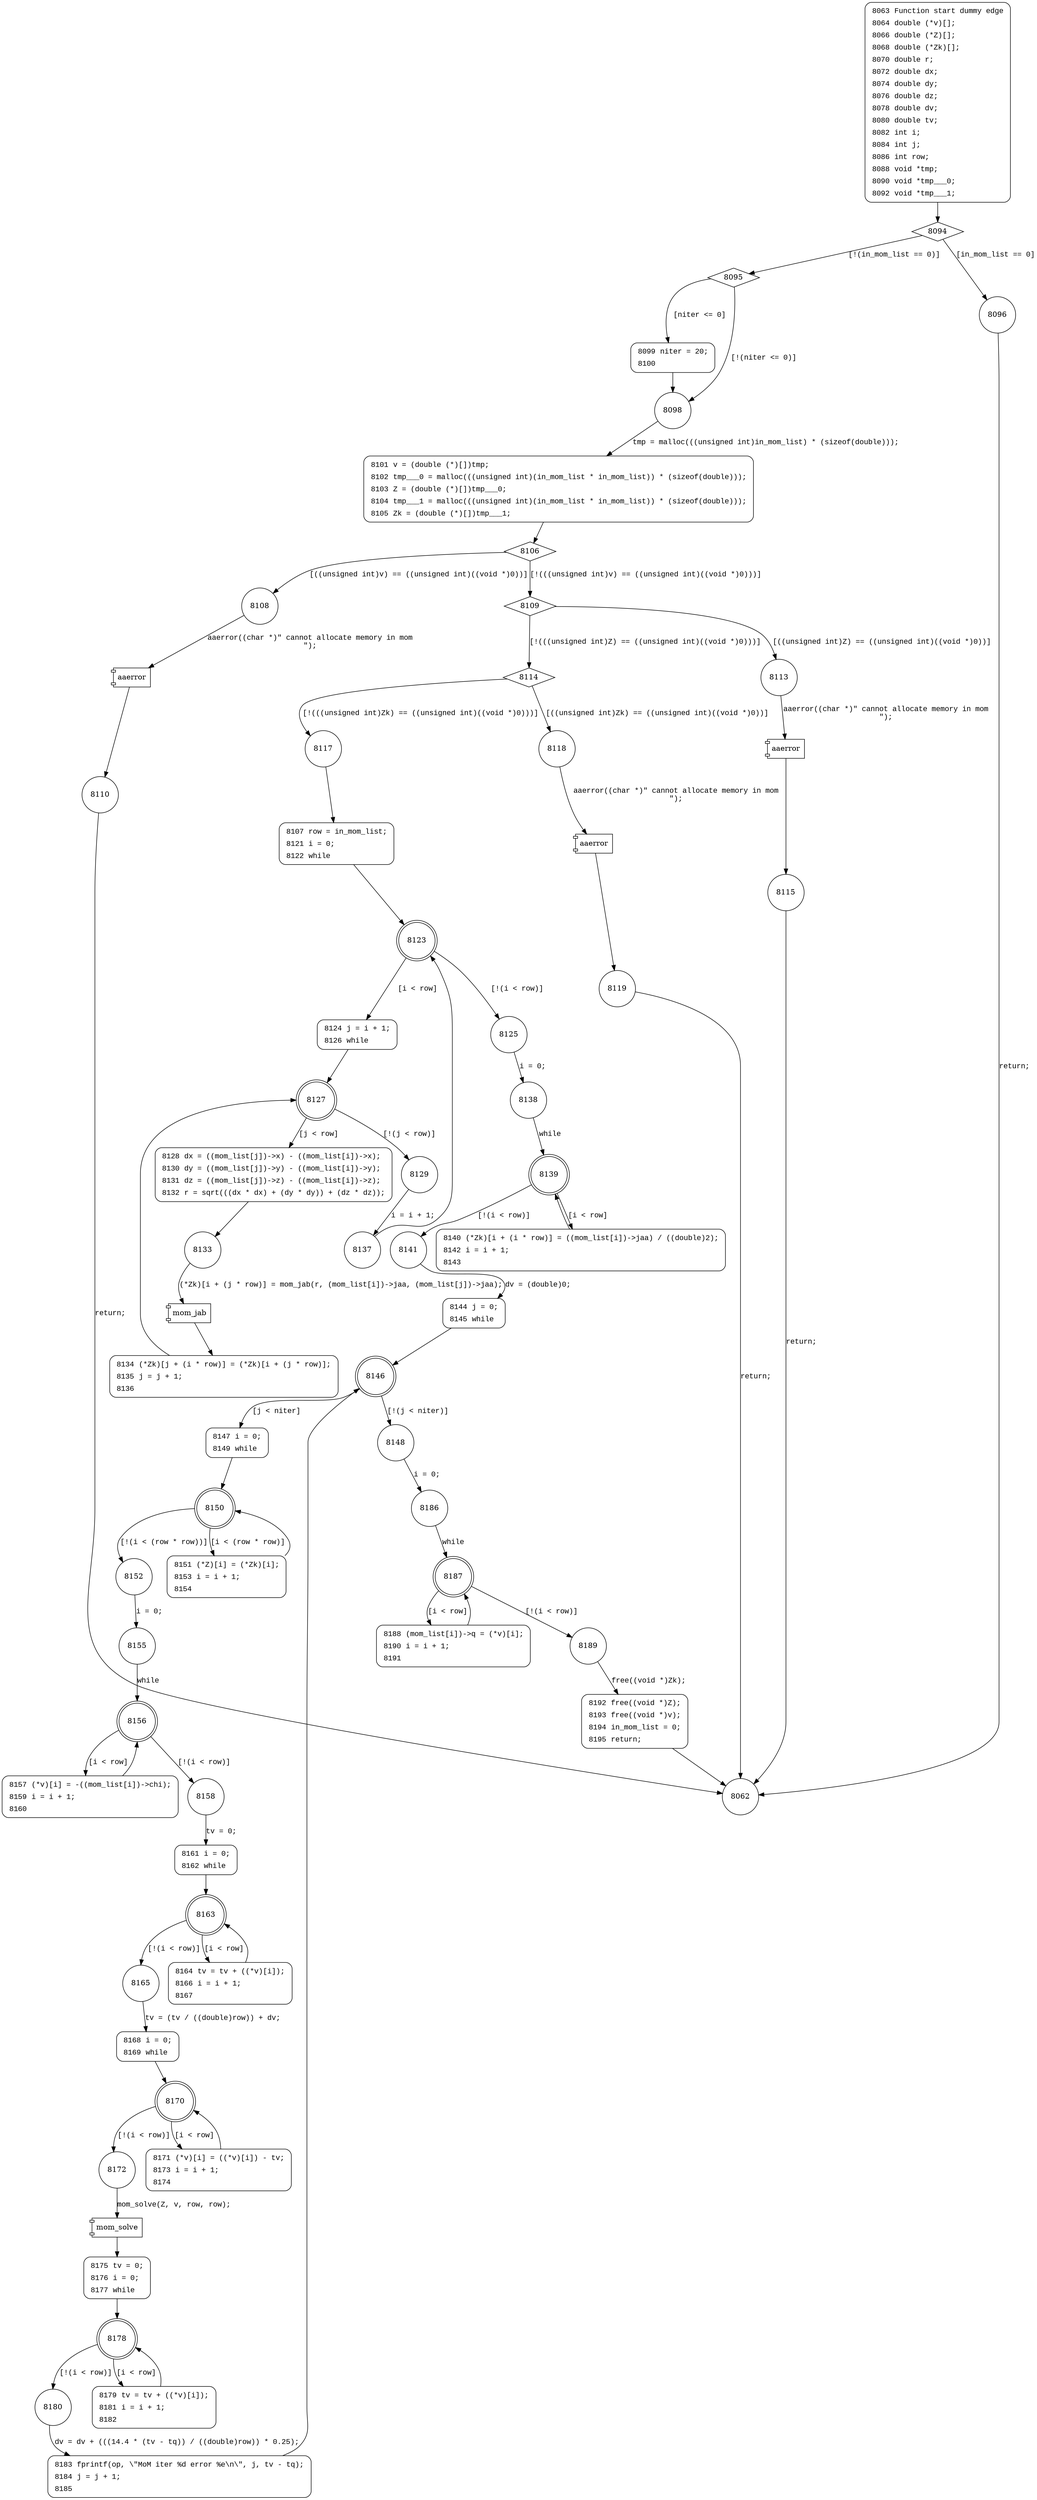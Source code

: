 digraph mom {
8094 [shape="diamond"]
8095 [shape="diamond"]
8096 [shape="circle"]
8098 [shape="circle"]
8099 [shape="circle"]
8101 [shape="circle"]
8106 [shape="diamond"]
8109 [shape="diamond"]
8108 [shape="circle"]
8110 [shape="circle"]
8114 [shape="diamond"]
8113 [shape="circle"]
8115 [shape="circle"]
8117 [shape="circle"]
8118 [shape="circle"]
8119 [shape="circle"]
8107 [shape="circle"]
8123 [shape="doublecircle"]
8125 [shape="circle"]
8124 [shape="circle"]
8127 [shape="doublecircle"]
8129 [shape="circle"]
8128 [shape="circle"]
8133 [shape="circle"]
8134 [shape="circle"]
8137 [shape="circle"]
8138 [shape="circle"]
8139 [shape="doublecircle"]
8141 [shape="circle"]
8140 [shape="circle"]
8144 [shape="circle"]
8146 [shape="doublecircle"]
8148 [shape="circle"]
8147 [shape="circle"]
8150 [shape="doublecircle"]
8152 [shape="circle"]
8151 [shape="circle"]
8155 [shape="circle"]
8156 [shape="doublecircle"]
8158 [shape="circle"]
8157 [shape="circle"]
8161 [shape="circle"]
8163 [shape="doublecircle"]
8165 [shape="circle"]
8164 [shape="circle"]
8168 [shape="circle"]
8170 [shape="doublecircle"]
8172 [shape="circle"]
8171 [shape="circle"]
8175 [shape="circle"]
8178 [shape="doublecircle"]
8180 [shape="circle"]
8179 [shape="circle"]
8183 [shape="circle"]
8186 [shape="circle"]
8187 [shape="doublecircle"]
8189 [shape="circle"]
8188 [shape="circle"]
8192 [shape="circle"]
8062 [shape="circle"]
8063 [style="filled,bold" penwidth="1" fillcolor="white" fontname="Courier New" shape="Mrecord" label=<<table border="0" cellborder="0" cellpadding="3" bgcolor="white"><tr><td align="right">8063</td><td align="left">Function start dummy edge</td></tr><tr><td align="right">8064</td><td align="left">double (*v)[];</td></tr><tr><td align="right">8066</td><td align="left">double (*Z)[];</td></tr><tr><td align="right">8068</td><td align="left">double (*Zk)[];</td></tr><tr><td align="right">8070</td><td align="left">double r;</td></tr><tr><td align="right">8072</td><td align="left">double dx;</td></tr><tr><td align="right">8074</td><td align="left">double dy;</td></tr><tr><td align="right">8076</td><td align="left">double dz;</td></tr><tr><td align="right">8078</td><td align="left">double dv;</td></tr><tr><td align="right">8080</td><td align="left">double tv;</td></tr><tr><td align="right">8082</td><td align="left">int i;</td></tr><tr><td align="right">8084</td><td align="left">int j;</td></tr><tr><td align="right">8086</td><td align="left">int row;</td></tr><tr><td align="right">8088</td><td align="left">void *tmp;</td></tr><tr><td align="right">8090</td><td align="left">void *tmp___0;</td></tr><tr><td align="right">8092</td><td align="left">void *tmp___1;</td></tr></table>>]
8063 -> 8094[label=""]
8099 [style="filled,bold" penwidth="1" fillcolor="white" fontname="Courier New" shape="Mrecord" label=<<table border="0" cellborder="0" cellpadding="3" bgcolor="white"><tr><td align="right">8099</td><td align="left">niter = 20;</td></tr><tr><td align="right">8100</td><td align="left"></td></tr></table>>]
8099 -> 8098[label=""]
8101 [style="filled,bold" penwidth="1" fillcolor="white" fontname="Courier New" shape="Mrecord" label=<<table border="0" cellborder="0" cellpadding="3" bgcolor="white"><tr><td align="right">8101</td><td align="left">v = (double (*)[])tmp;</td></tr><tr><td align="right">8102</td><td align="left">tmp___0 = malloc(((unsigned int)(in_mom_list * in_mom_list)) * (sizeof(double)));</td></tr><tr><td align="right">8103</td><td align="left">Z = (double (*)[])tmp___0;</td></tr><tr><td align="right">8104</td><td align="left">tmp___1 = malloc(((unsigned int)(in_mom_list * in_mom_list)) * (sizeof(double)));</td></tr><tr><td align="right">8105</td><td align="left">Zk = (double (*)[])tmp___1;</td></tr></table>>]
8101 -> 8106[label=""]
8107 [style="filled,bold" penwidth="1" fillcolor="white" fontname="Courier New" shape="Mrecord" label=<<table border="0" cellborder="0" cellpadding="3" bgcolor="white"><tr><td align="right">8107</td><td align="left">row = in_mom_list;</td></tr><tr><td align="right">8121</td><td align="left">i = 0;</td></tr><tr><td align="right">8122</td><td align="left">while</td></tr></table>>]
8107 -> 8123[label=""]
8124 [style="filled,bold" penwidth="1" fillcolor="white" fontname="Courier New" shape="Mrecord" label=<<table border="0" cellborder="0" cellpadding="3" bgcolor="white"><tr><td align="right">8124</td><td align="left">j = i + 1;</td></tr><tr><td align="right">8126</td><td align="left">while</td></tr></table>>]
8124 -> 8127[label=""]
8128 [style="filled,bold" penwidth="1" fillcolor="white" fontname="Courier New" shape="Mrecord" label=<<table border="0" cellborder="0" cellpadding="3" bgcolor="white"><tr><td align="right">8128</td><td align="left">dx = ((mom_list[j])-&gt;x) - ((mom_list[i])-&gt;x);</td></tr><tr><td align="right">8130</td><td align="left">dy = ((mom_list[j])-&gt;y) - ((mom_list[i])-&gt;y);</td></tr><tr><td align="right">8131</td><td align="left">dz = ((mom_list[j])-&gt;z) - ((mom_list[i])-&gt;z);</td></tr><tr><td align="right">8132</td><td align="left">r = sqrt(((dx * dx) + (dy * dy)) + (dz * dz));</td></tr></table>>]
8128 -> 8133[label=""]
8134 [style="filled,bold" penwidth="1" fillcolor="white" fontname="Courier New" shape="Mrecord" label=<<table border="0" cellborder="0" cellpadding="3" bgcolor="white"><tr><td align="right">8134</td><td align="left">(*Zk)[j + (i * row)] = (*Zk)[i + (j * row)];</td></tr><tr><td align="right">8135</td><td align="left">j = j + 1;</td></tr><tr><td align="right">8136</td><td align="left"></td></tr></table>>]
8134 -> 8127[label=""]
8140 [style="filled,bold" penwidth="1" fillcolor="white" fontname="Courier New" shape="Mrecord" label=<<table border="0" cellborder="0" cellpadding="3" bgcolor="white"><tr><td align="right">8140</td><td align="left">(*Zk)[i + (i * row)] = ((mom_list[i])-&gt;jaa) / ((double)2);</td></tr><tr><td align="right">8142</td><td align="left">i = i + 1;</td></tr><tr><td align="right">8143</td><td align="left"></td></tr></table>>]
8140 -> 8139[label=""]
8144 [style="filled,bold" penwidth="1" fillcolor="white" fontname="Courier New" shape="Mrecord" label=<<table border="0" cellborder="0" cellpadding="3" bgcolor="white"><tr><td align="right">8144</td><td align="left">j = 0;</td></tr><tr><td align="right">8145</td><td align="left">while</td></tr></table>>]
8144 -> 8146[label=""]
8147 [style="filled,bold" penwidth="1" fillcolor="white" fontname="Courier New" shape="Mrecord" label=<<table border="0" cellborder="0" cellpadding="3" bgcolor="white"><tr><td align="right">8147</td><td align="left">i = 0;</td></tr><tr><td align="right">8149</td><td align="left">while</td></tr></table>>]
8147 -> 8150[label=""]
8151 [style="filled,bold" penwidth="1" fillcolor="white" fontname="Courier New" shape="Mrecord" label=<<table border="0" cellborder="0" cellpadding="3" bgcolor="white"><tr><td align="right">8151</td><td align="left">(*Z)[i] = (*Zk)[i];</td></tr><tr><td align="right">8153</td><td align="left">i = i + 1;</td></tr><tr><td align="right">8154</td><td align="left"></td></tr></table>>]
8151 -> 8150[label=""]
8157 [style="filled,bold" penwidth="1" fillcolor="white" fontname="Courier New" shape="Mrecord" label=<<table border="0" cellborder="0" cellpadding="3" bgcolor="white"><tr><td align="right">8157</td><td align="left">(*v)[i] = -((mom_list[i])-&gt;chi);</td></tr><tr><td align="right">8159</td><td align="left">i = i + 1;</td></tr><tr><td align="right">8160</td><td align="left"></td></tr></table>>]
8157 -> 8156[label=""]
8161 [style="filled,bold" penwidth="1" fillcolor="white" fontname="Courier New" shape="Mrecord" label=<<table border="0" cellborder="0" cellpadding="3" bgcolor="white"><tr><td align="right">8161</td><td align="left">i = 0;</td></tr><tr><td align="right">8162</td><td align="left">while</td></tr></table>>]
8161 -> 8163[label=""]
8164 [style="filled,bold" penwidth="1" fillcolor="white" fontname="Courier New" shape="Mrecord" label=<<table border="0" cellborder="0" cellpadding="3" bgcolor="white"><tr><td align="right">8164</td><td align="left">tv = tv + ((*v)[i]);</td></tr><tr><td align="right">8166</td><td align="left">i = i + 1;</td></tr><tr><td align="right">8167</td><td align="left"></td></tr></table>>]
8164 -> 8163[label=""]
8168 [style="filled,bold" penwidth="1" fillcolor="white" fontname="Courier New" shape="Mrecord" label=<<table border="0" cellborder="0" cellpadding="3" bgcolor="white"><tr><td align="right">8168</td><td align="left">i = 0;</td></tr><tr><td align="right">8169</td><td align="left">while</td></tr></table>>]
8168 -> 8170[label=""]
8171 [style="filled,bold" penwidth="1" fillcolor="white" fontname="Courier New" shape="Mrecord" label=<<table border="0" cellborder="0" cellpadding="3" bgcolor="white"><tr><td align="right">8171</td><td align="left">(*v)[i] = ((*v)[i]) - tv;</td></tr><tr><td align="right">8173</td><td align="left">i = i + 1;</td></tr><tr><td align="right">8174</td><td align="left"></td></tr></table>>]
8171 -> 8170[label=""]
8175 [style="filled,bold" penwidth="1" fillcolor="white" fontname="Courier New" shape="Mrecord" label=<<table border="0" cellborder="0" cellpadding="3" bgcolor="white"><tr><td align="right">8175</td><td align="left">tv = 0;</td></tr><tr><td align="right">8176</td><td align="left">i = 0;</td></tr><tr><td align="right">8177</td><td align="left">while</td></tr></table>>]
8175 -> 8178[label=""]
8179 [style="filled,bold" penwidth="1" fillcolor="white" fontname="Courier New" shape="Mrecord" label=<<table border="0" cellborder="0" cellpadding="3" bgcolor="white"><tr><td align="right">8179</td><td align="left">tv = tv + ((*v)[i]);</td></tr><tr><td align="right">8181</td><td align="left">i = i + 1;</td></tr><tr><td align="right">8182</td><td align="left"></td></tr></table>>]
8179 -> 8178[label=""]
8183 [style="filled,bold" penwidth="1" fillcolor="white" fontname="Courier New" shape="Mrecord" label=<<table border="0" cellborder="0" cellpadding="3" bgcolor="white"><tr><td align="right">8183</td><td align="left">fprintf(op, \"MoM iter %d error %e\n\", j, tv - tq);</td></tr><tr><td align="right">8184</td><td align="left">j = j + 1;</td></tr><tr><td align="right">8185</td><td align="left"></td></tr></table>>]
8183 -> 8146[label=""]
8188 [style="filled,bold" penwidth="1" fillcolor="white" fontname="Courier New" shape="Mrecord" label=<<table border="0" cellborder="0" cellpadding="3" bgcolor="white"><tr><td align="right">8188</td><td align="left">(mom_list[i])-&gt;q = (*v)[i];</td></tr><tr><td align="right">8190</td><td align="left">i = i + 1;</td></tr><tr><td align="right">8191</td><td align="left"></td></tr></table>>]
8188 -> 8187[label=""]
8192 [style="filled,bold" penwidth="1" fillcolor="white" fontname="Courier New" shape="Mrecord" label=<<table border="0" cellborder="0" cellpadding="3" bgcolor="white"><tr><td align="right">8192</td><td align="left">free((void *)Z);</td></tr><tr><td align="right">8193</td><td align="left">free((void *)v);</td></tr><tr><td align="right">8194</td><td align="left">in_mom_list = 0;</td></tr><tr><td align="right">8195</td><td align="left">return;</td></tr></table>>]
8192 -> 8062[label=""]
8094 -> 8095 [label="[!(in_mom_list == 0)]" fontname="Courier New"]
8094 -> 8096 [label="[in_mom_list == 0]" fontname="Courier New"]
8095 -> 8098 [label="[!(niter <= 0)]" fontname="Courier New"]
8095 -> 8099 [label="[niter <= 0]" fontname="Courier New"]
8098 -> 8101 [label="tmp = malloc(((unsigned int)in_mom_list) * (sizeof(double)));" fontname="Courier New"]
8106 -> 8109 [label="[!(((unsigned int)v) == ((unsigned int)((void *)0)))]" fontname="Courier New"]
8106 -> 8108 [label="[((unsigned int)v) == ((unsigned int)((void *)0))]" fontname="Courier New"]
100016 [shape="component" label="aaerror"]
8108 -> 100016 [label="aaerror((char *)\" cannot allocate memory in mom\n\");" fontname="Courier New"]
100016 -> 8110 [label="" fontname="Courier New"]
8109 -> 8114 [label="[!(((unsigned int)Z) == ((unsigned int)((void *)0)))]" fontname="Courier New"]
8109 -> 8113 [label="[((unsigned int)Z) == ((unsigned int)((void *)0))]" fontname="Courier New"]
100017 [shape="component" label="aaerror"]
8113 -> 100017 [label="aaerror((char *)\" cannot allocate memory in mom\n\");" fontname="Courier New"]
100017 -> 8115 [label="" fontname="Courier New"]
8114 -> 8117 [label="[!(((unsigned int)Zk) == ((unsigned int)((void *)0)))]" fontname="Courier New"]
8114 -> 8118 [label="[((unsigned int)Zk) == ((unsigned int)((void *)0))]" fontname="Courier New"]
100018 [shape="component" label="aaerror"]
8118 -> 100018 [label="aaerror((char *)\" cannot allocate memory in mom\n\");" fontname="Courier New"]
100018 -> 8119 [label="" fontname="Courier New"]
8117 -> 8107 [label="" fontname="Courier New"]
8123 -> 8125 [label="[!(i < row)]" fontname="Courier New"]
8123 -> 8124 [label="[i < row]" fontname="Courier New"]
8127 -> 8129 [label="[!(j < row)]" fontname="Courier New"]
8127 -> 8128 [label="[j < row]" fontname="Courier New"]
100019 [shape="component" label="mom_jab"]
8133 -> 100019 [label="(*Zk)[i + (j * row)] = mom_jab(r, (mom_list[i])->jaa, (mom_list[j])->jaa);" fontname="Courier New"]
100019 -> 8134 [label="" fontname="Courier New"]
8129 -> 8137 [label="i = i + 1;" fontname="Courier New"]
8125 -> 8138 [label="i = 0;" fontname="Courier New"]
8139 -> 8141 [label="[!(i < row)]" fontname="Courier New"]
8139 -> 8140 [label="[i < row]" fontname="Courier New"]
8141 -> 8144 [label="dv = (double)0;" fontname="Courier New"]
8146 -> 8148 [label="[!(j < niter)]" fontname="Courier New"]
8146 -> 8147 [label="[j < niter]" fontname="Courier New"]
8150 -> 8152 [label="[!(i < (row * row))]" fontname="Courier New"]
8150 -> 8151 [label="[i < (row * row)]" fontname="Courier New"]
8152 -> 8155 [label="i = 0;" fontname="Courier New"]
8156 -> 8158 [label="[!(i < row)]" fontname="Courier New"]
8156 -> 8157 [label="[i < row]" fontname="Courier New"]
8158 -> 8161 [label="tv = 0;" fontname="Courier New"]
8163 -> 8165 [label="[!(i < row)]" fontname="Courier New"]
8163 -> 8164 [label="[i < row]" fontname="Courier New"]
8165 -> 8168 [label="tv = (tv / ((double)row)) + dv;" fontname="Courier New"]
8170 -> 8172 [label="[!(i < row)]" fontname="Courier New"]
8170 -> 8171 [label="[i < row]" fontname="Courier New"]
100020 [shape="component" label="mom_solve"]
8172 -> 100020 [label="mom_solve(Z, v, row, row);" fontname="Courier New"]
100020 -> 8175 [label="" fontname="Courier New"]
8178 -> 8180 [label="[!(i < row)]" fontname="Courier New"]
8178 -> 8179 [label="[i < row]" fontname="Courier New"]
8180 -> 8183 [label="dv = dv + (((14.4 * (tv - tq)) / ((double)row)) * 0.25);" fontname="Courier New"]
8148 -> 8186 [label="i = 0;" fontname="Courier New"]
8187 -> 8189 [label="[!(i < row)]" fontname="Courier New"]
8187 -> 8188 [label="[i < row]" fontname="Courier New"]
8189 -> 8192 [label="free((void *)Zk);" fontname="Courier New"]
8096 -> 8062 [label="return;" fontname="Courier New"]
8110 -> 8062 [label="return;" fontname="Courier New"]
8115 -> 8062 [label="return;" fontname="Courier New"]
8119 -> 8062 [label="return;" fontname="Courier New"]
8137 -> 8123 [label="" fontname="Courier New"]
8138 -> 8139 [label="while" fontname="Courier New"]
8155 -> 8156 [label="while" fontname="Courier New"]
8186 -> 8187 [label="while" fontname="Courier New"]
}